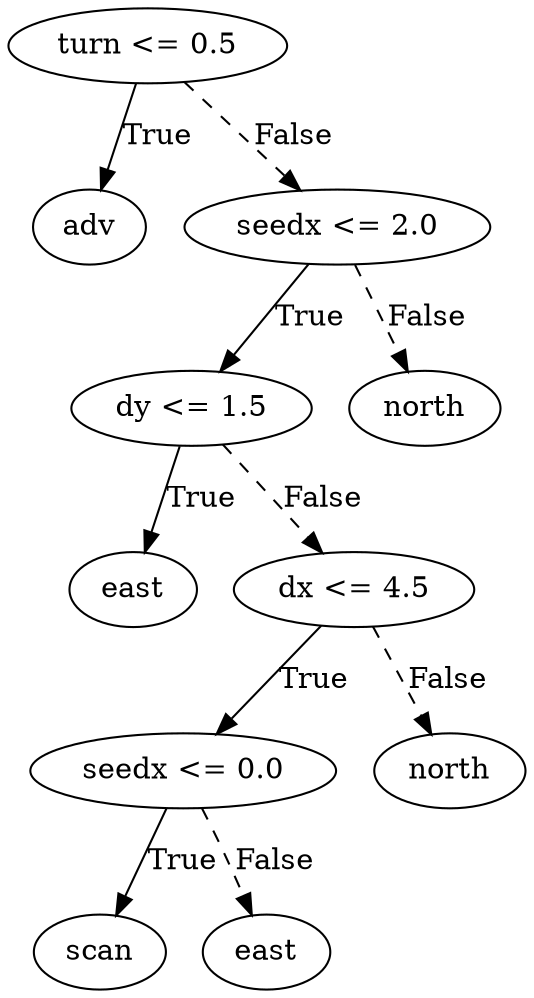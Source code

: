 digraph {
0 [label="turn <= 0.5"];
1 [label="adv"];
0 -> 1 [label="True"];
2 [label="seedx <= 2.0"];
3 [label="dy <= 1.5"];
4 [label="east"];
3 -> 4 [label="True"];
5 [label="dx <= 4.5"];
6 [label="seedx <= 0.0"];
7 [label="scan"];
6 -> 7 [label="True"];
8 [label="east"];
6 -> 8 [style="dashed", label="False"];
5 -> 6 [label="True"];
9 [label="north"];
5 -> 9 [style="dashed", label="False"];
3 -> 5 [style="dashed", label="False"];
2 -> 3 [label="True"];
10 [label="north"];
2 -> 10 [style="dashed", label="False"];
0 -> 2 [style="dashed", label="False"];

}